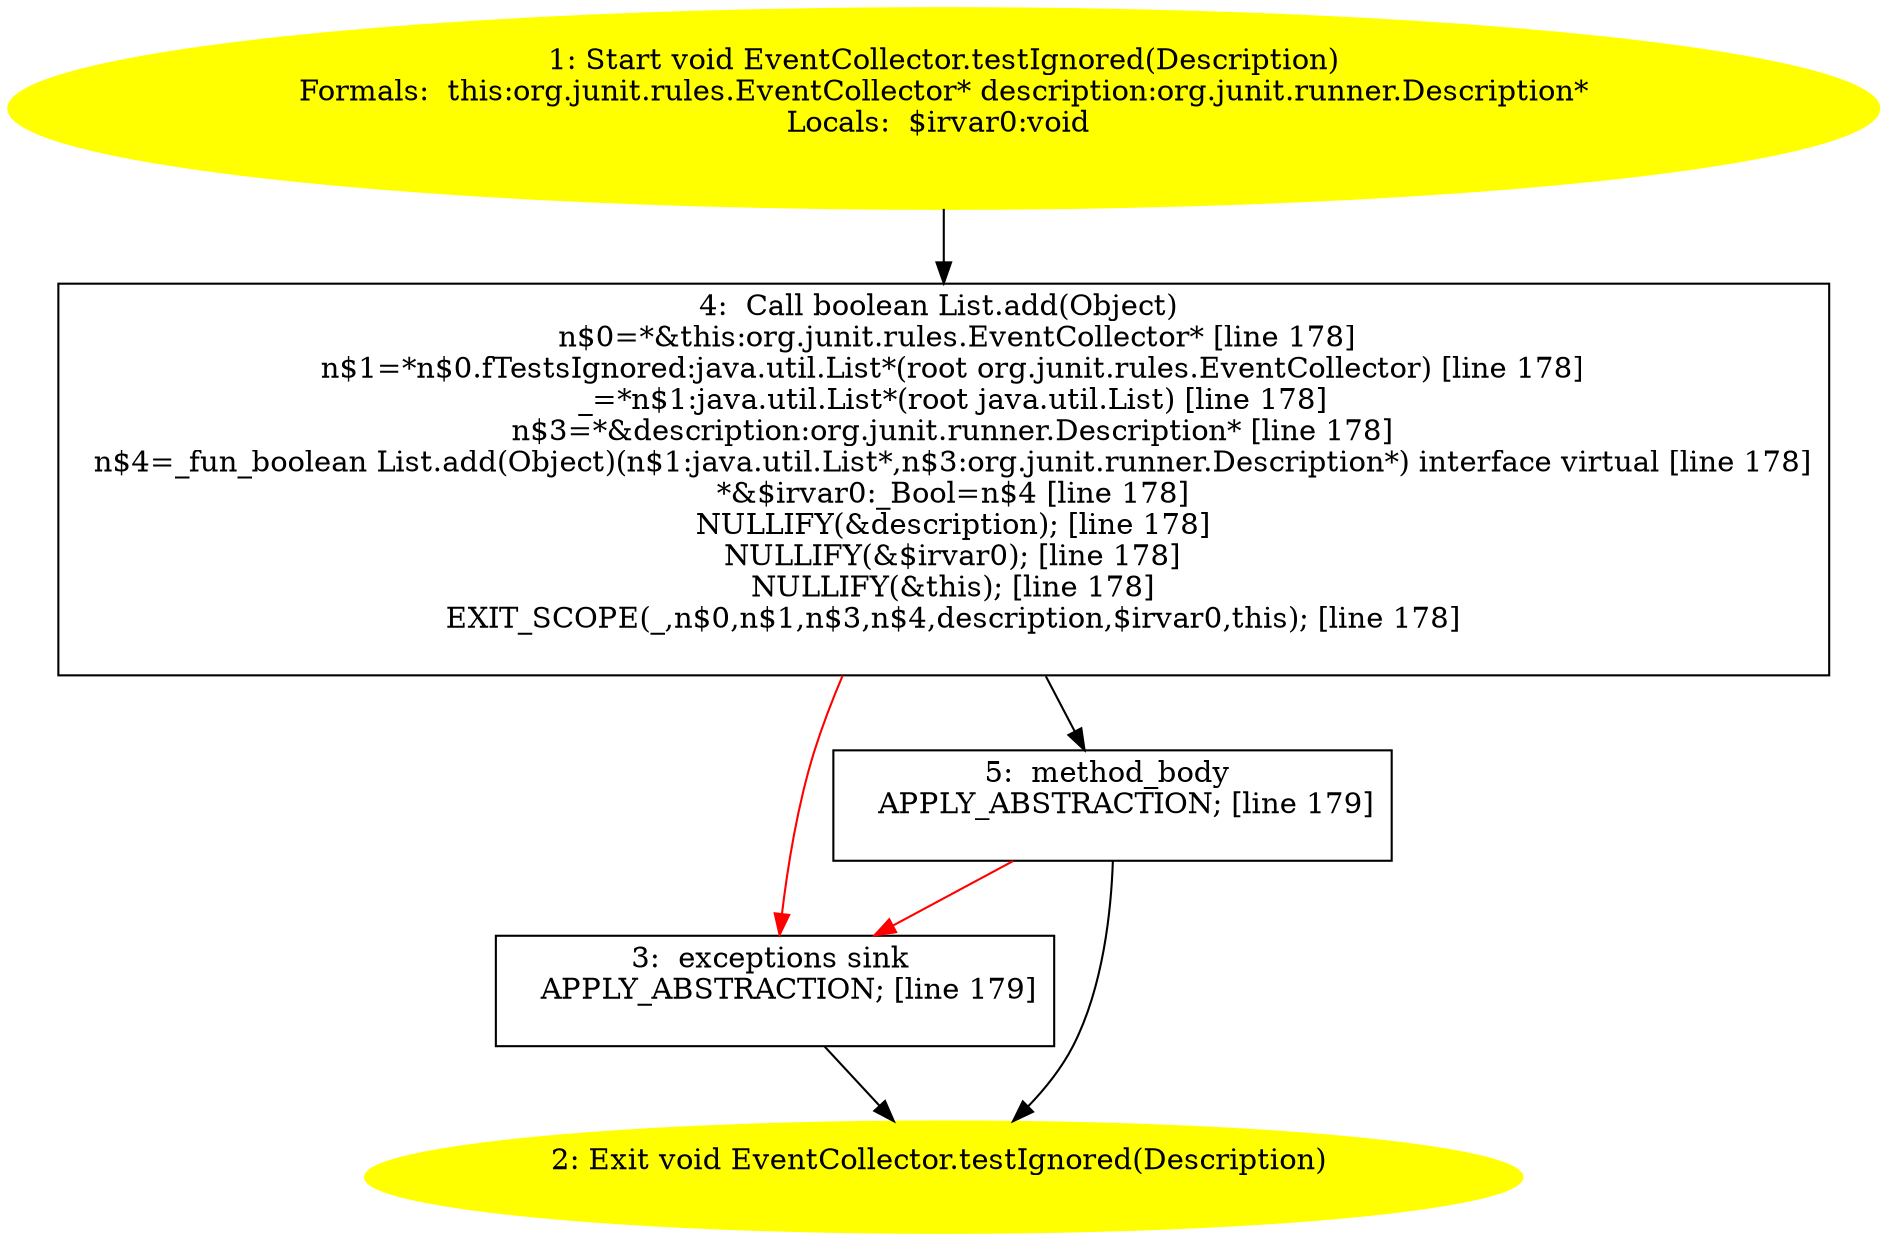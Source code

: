 /* @generated */
digraph cfg {
"org.junit.rules.EventCollector.testIgnored(org.junit.runner.Description):void.ddfeadaebcab49db720e670d94ab1652_1" [label="1: Start void EventCollector.testIgnored(Description)\nFormals:  this:org.junit.rules.EventCollector* description:org.junit.runner.Description*\nLocals:  $irvar0:void \n  " color=yellow style=filled]
	

	 "org.junit.rules.EventCollector.testIgnored(org.junit.runner.Description):void.ddfeadaebcab49db720e670d94ab1652_1" -> "org.junit.rules.EventCollector.testIgnored(org.junit.runner.Description):void.ddfeadaebcab49db720e670d94ab1652_4" ;
"org.junit.rules.EventCollector.testIgnored(org.junit.runner.Description):void.ddfeadaebcab49db720e670d94ab1652_2" [label="2: Exit void EventCollector.testIgnored(Description) \n  " color=yellow style=filled]
	

"org.junit.rules.EventCollector.testIgnored(org.junit.runner.Description):void.ddfeadaebcab49db720e670d94ab1652_3" [label="3:  exceptions sink \n   APPLY_ABSTRACTION; [line 179]\n " shape="box"]
	

	 "org.junit.rules.EventCollector.testIgnored(org.junit.runner.Description):void.ddfeadaebcab49db720e670d94ab1652_3" -> "org.junit.rules.EventCollector.testIgnored(org.junit.runner.Description):void.ddfeadaebcab49db720e670d94ab1652_2" ;
"org.junit.rules.EventCollector.testIgnored(org.junit.runner.Description):void.ddfeadaebcab49db720e670d94ab1652_4" [label="4:  Call boolean List.add(Object) \n   n$0=*&this:org.junit.rules.EventCollector* [line 178]\n  n$1=*n$0.fTestsIgnored:java.util.List*(root org.junit.rules.EventCollector) [line 178]\n  _=*n$1:java.util.List*(root java.util.List) [line 178]\n  n$3=*&description:org.junit.runner.Description* [line 178]\n  n$4=_fun_boolean List.add(Object)(n$1:java.util.List*,n$3:org.junit.runner.Description*) interface virtual [line 178]\n  *&$irvar0:_Bool=n$4 [line 178]\n  NULLIFY(&description); [line 178]\n  NULLIFY(&$irvar0); [line 178]\n  NULLIFY(&this); [line 178]\n  EXIT_SCOPE(_,n$0,n$1,n$3,n$4,description,$irvar0,this); [line 178]\n " shape="box"]
	

	 "org.junit.rules.EventCollector.testIgnored(org.junit.runner.Description):void.ddfeadaebcab49db720e670d94ab1652_4" -> "org.junit.rules.EventCollector.testIgnored(org.junit.runner.Description):void.ddfeadaebcab49db720e670d94ab1652_5" ;
	 "org.junit.rules.EventCollector.testIgnored(org.junit.runner.Description):void.ddfeadaebcab49db720e670d94ab1652_4" -> "org.junit.rules.EventCollector.testIgnored(org.junit.runner.Description):void.ddfeadaebcab49db720e670d94ab1652_3" [color="red" ];
"org.junit.rules.EventCollector.testIgnored(org.junit.runner.Description):void.ddfeadaebcab49db720e670d94ab1652_5" [label="5:  method_body \n   APPLY_ABSTRACTION; [line 179]\n " shape="box"]
	

	 "org.junit.rules.EventCollector.testIgnored(org.junit.runner.Description):void.ddfeadaebcab49db720e670d94ab1652_5" -> "org.junit.rules.EventCollector.testIgnored(org.junit.runner.Description):void.ddfeadaebcab49db720e670d94ab1652_2" ;
	 "org.junit.rules.EventCollector.testIgnored(org.junit.runner.Description):void.ddfeadaebcab49db720e670d94ab1652_5" -> "org.junit.rules.EventCollector.testIgnored(org.junit.runner.Description):void.ddfeadaebcab49db720e670d94ab1652_3" [color="red" ];
}
